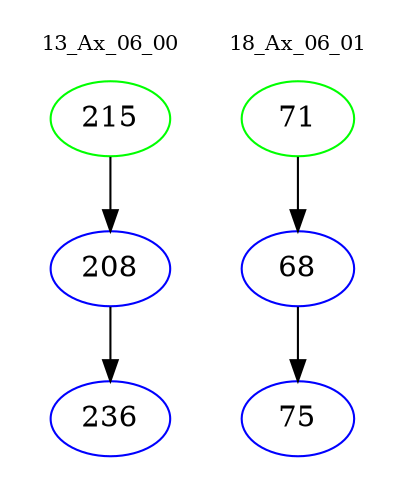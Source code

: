 digraph{
subgraph cluster_0 {
color = white
label = "13_Ax_06_00";
fontsize=10;
T0_215 [label="215", color="green"]
T0_215 -> T0_208 [color="black"]
T0_208 [label="208", color="blue"]
T0_208 -> T0_236 [color="black"]
T0_236 [label="236", color="blue"]
}
subgraph cluster_1 {
color = white
label = "18_Ax_06_01";
fontsize=10;
T1_71 [label="71", color="green"]
T1_71 -> T1_68 [color="black"]
T1_68 [label="68", color="blue"]
T1_68 -> T1_75 [color="black"]
T1_75 [label="75", color="blue"]
}
}
